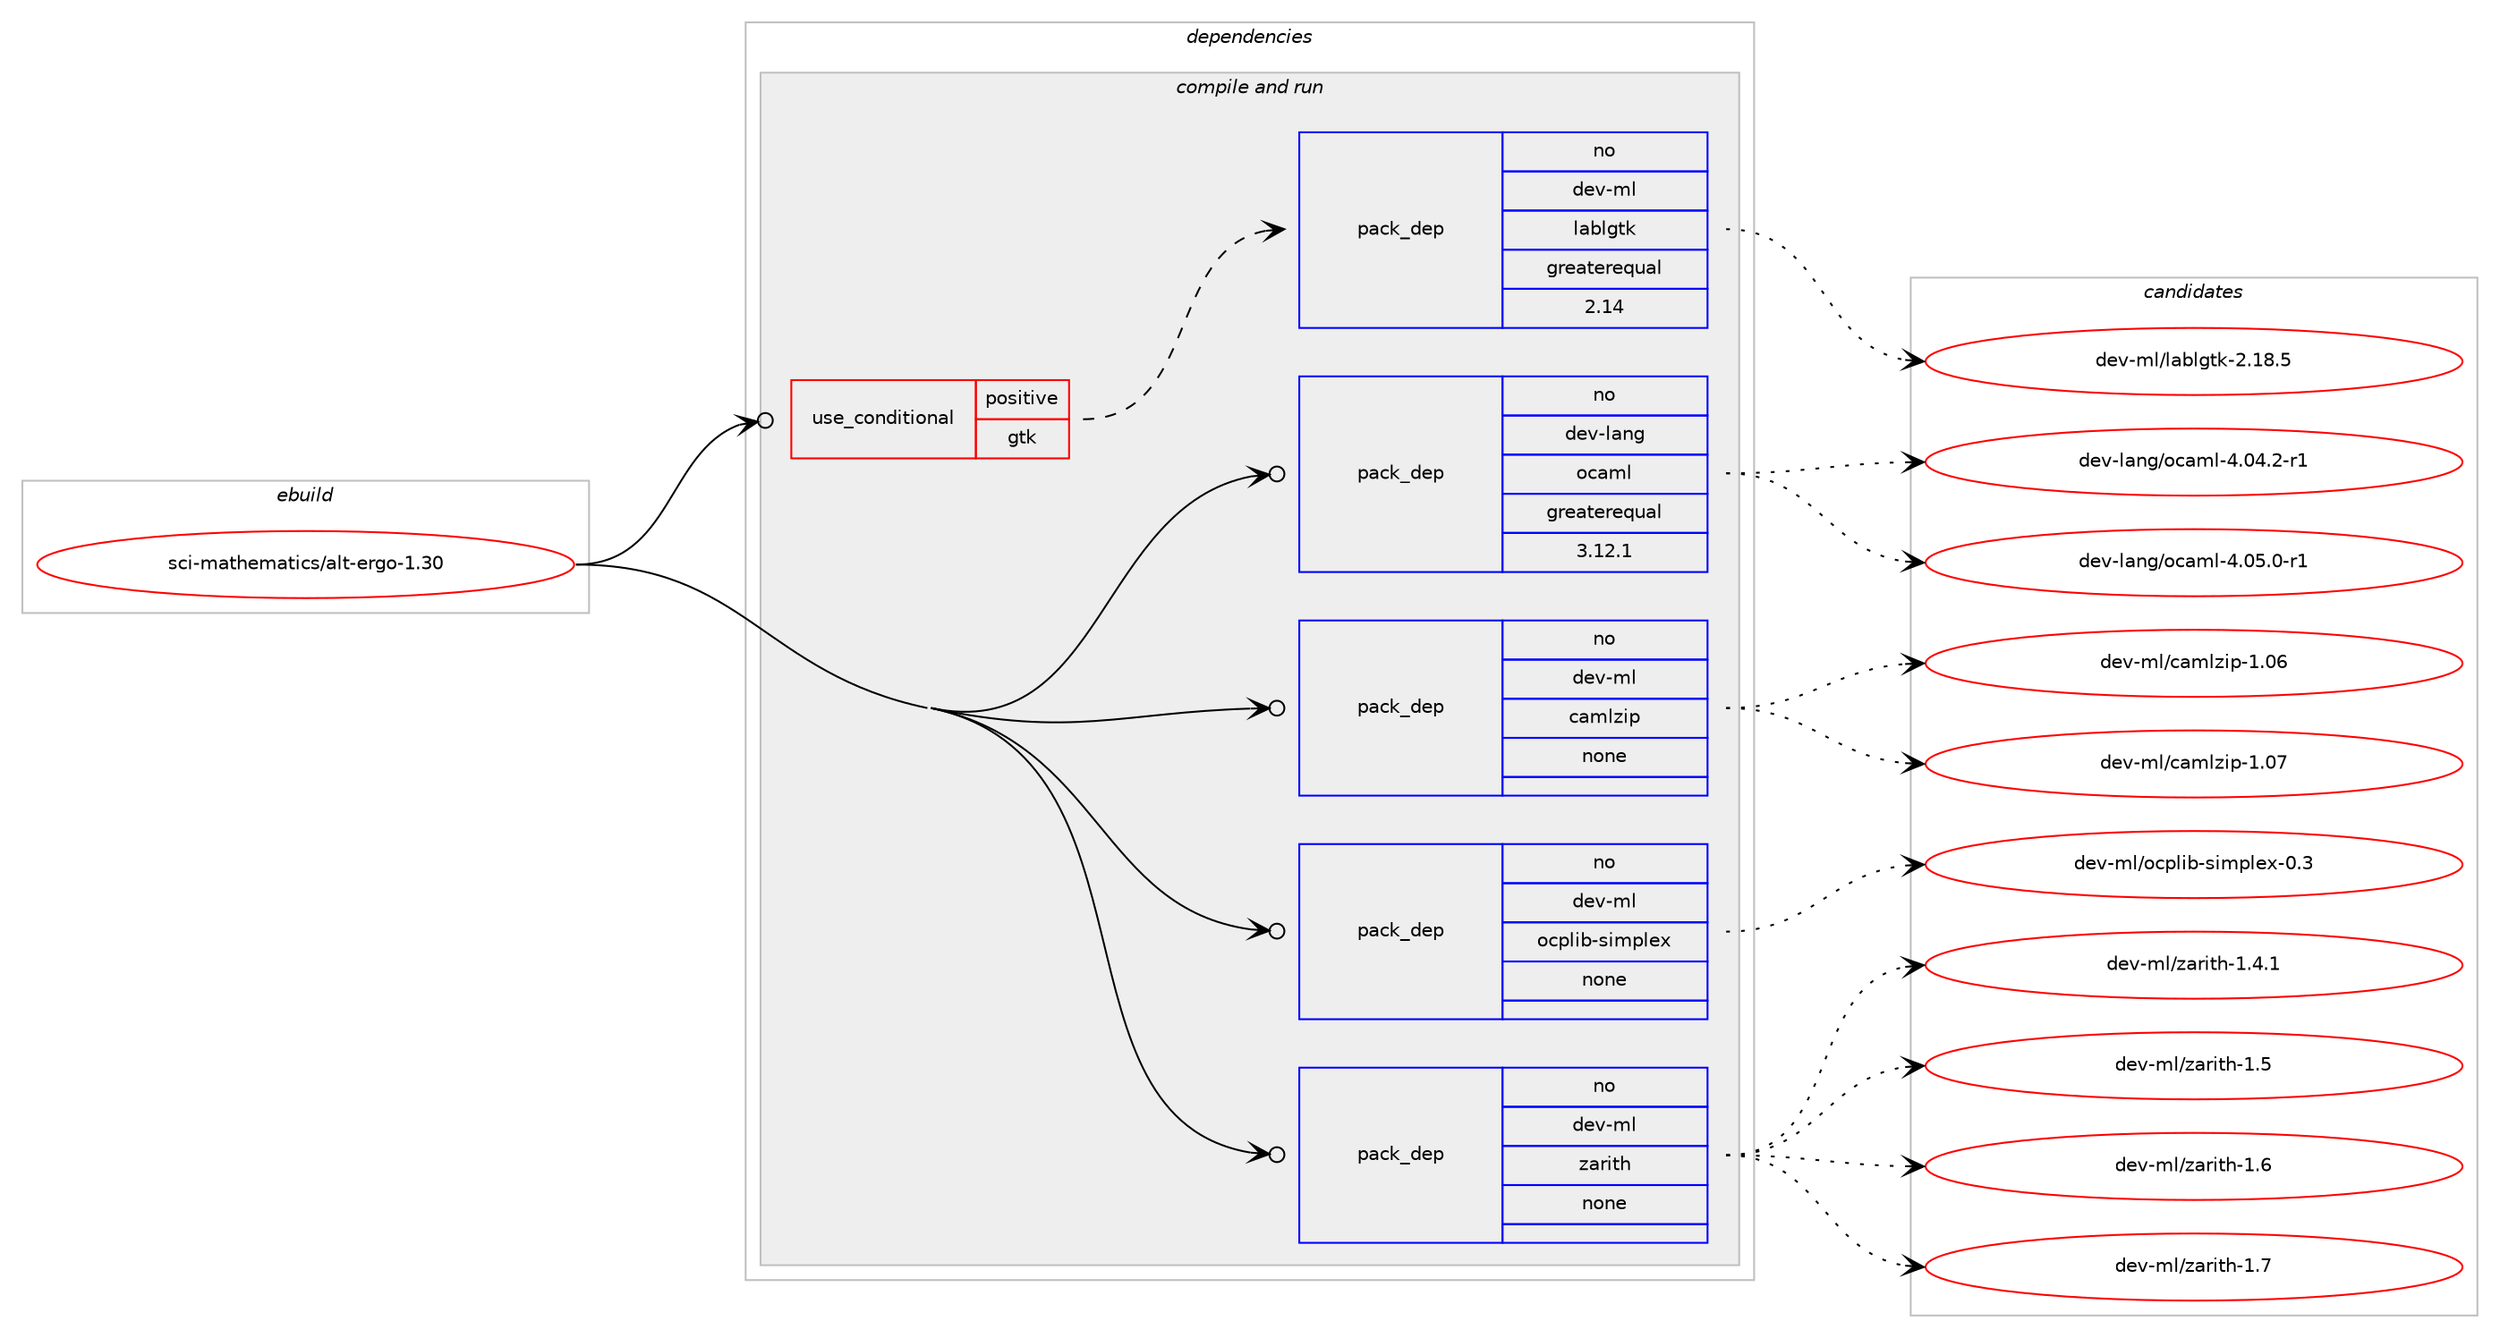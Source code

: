 digraph prolog {

# *************
# Graph options
# *************

newrank=true;
concentrate=true;
compound=true;
graph [rankdir=LR,fontname=Helvetica,fontsize=10,ranksep=1.5];#, ranksep=2.5, nodesep=0.2];
edge  [arrowhead=vee];
node  [fontname=Helvetica,fontsize=10];

# **********
# The ebuild
# **********

subgraph cluster_leftcol {
color=gray;
rank=same;
label=<<i>ebuild</i>>;
id [label="sci-mathematics/alt-ergo-1.30", color=red, width=4, href="../sci-mathematics/alt-ergo-1.30.svg"];
}

# ****************
# The dependencies
# ****************

subgraph cluster_midcol {
color=gray;
label=<<i>dependencies</i>>;
subgraph cluster_compile {
fillcolor="#eeeeee";
style=filled;
label=<<i>compile</i>>;
}
subgraph cluster_compileandrun {
fillcolor="#eeeeee";
style=filled;
label=<<i>compile and run</i>>;
subgraph cond454417 {
dependency1697790 [label=<<TABLE BORDER="0" CELLBORDER="1" CELLSPACING="0" CELLPADDING="4"><TR><TD ROWSPAN="3" CELLPADDING="10">use_conditional</TD></TR><TR><TD>positive</TD></TR><TR><TD>gtk</TD></TR></TABLE>>, shape=none, color=red];
subgraph pack1215545 {
dependency1697791 [label=<<TABLE BORDER="0" CELLBORDER="1" CELLSPACING="0" CELLPADDING="4" WIDTH="220"><TR><TD ROWSPAN="6" CELLPADDING="30">pack_dep</TD></TR><TR><TD WIDTH="110">no</TD></TR><TR><TD>dev-ml</TD></TR><TR><TD>lablgtk</TD></TR><TR><TD>greaterequal</TD></TR><TR><TD>2.14</TD></TR></TABLE>>, shape=none, color=blue];
}
dependency1697790:e -> dependency1697791:w [weight=20,style="dashed",arrowhead="vee"];
}
id:e -> dependency1697790:w [weight=20,style="solid",arrowhead="odotvee"];
subgraph pack1215546 {
dependency1697792 [label=<<TABLE BORDER="0" CELLBORDER="1" CELLSPACING="0" CELLPADDING="4" WIDTH="220"><TR><TD ROWSPAN="6" CELLPADDING="30">pack_dep</TD></TR><TR><TD WIDTH="110">no</TD></TR><TR><TD>dev-lang</TD></TR><TR><TD>ocaml</TD></TR><TR><TD>greaterequal</TD></TR><TR><TD>3.12.1</TD></TR></TABLE>>, shape=none, color=blue];
}
id:e -> dependency1697792:w [weight=20,style="solid",arrowhead="odotvee"];
subgraph pack1215547 {
dependency1697793 [label=<<TABLE BORDER="0" CELLBORDER="1" CELLSPACING="0" CELLPADDING="4" WIDTH="220"><TR><TD ROWSPAN="6" CELLPADDING="30">pack_dep</TD></TR><TR><TD WIDTH="110">no</TD></TR><TR><TD>dev-ml</TD></TR><TR><TD>camlzip</TD></TR><TR><TD>none</TD></TR><TR><TD></TD></TR></TABLE>>, shape=none, color=blue];
}
id:e -> dependency1697793:w [weight=20,style="solid",arrowhead="odotvee"];
subgraph pack1215548 {
dependency1697794 [label=<<TABLE BORDER="0" CELLBORDER="1" CELLSPACING="0" CELLPADDING="4" WIDTH="220"><TR><TD ROWSPAN="6" CELLPADDING="30">pack_dep</TD></TR><TR><TD WIDTH="110">no</TD></TR><TR><TD>dev-ml</TD></TR><TR><TD>ocplib-simplex</TD></TR><TR><TD>none</TD></TR><TR><TD></TD></TR></TABLE>>, shape=none, color=blue];
}
id:e -> dependency1697794:w [weight=20,style="solid",arrowhead="odotvee"];
subgraph pack1215549 {
dependency1697795 [label=<<TABLE BORDER="0" CELLBORDER="1" CELLSPACING="0" CELLPADDING="4" WIDTH="220"><TR><TD ROWSPAN="6" CELLPADDING="30">pack_dep</TD></TR><TR><TD WIDTH="110">no</TD></TR><TR><TD>dev-ml</TD></TR><TR><TD>zarith</TD></TR><TR><TD>none</TD></TR><TR><TD></TD></TR></TABLE>>, shape=none, color=blue];
}
id:e -> dependency1697795:w [weight=20,style="solid",arrowhead="odotvee"];
}
subgraph cluster_run {
fillcolor="#eeeeee";
style=filled;
label=<<i>run</i>>;
}
}

# **************
# The candidates
# **************

subgraph cluster_choices {
rank=same;
color=gray;
label=<<i>candidates</i>>;

subgraph choice1215545 {
color=black;
nodesep=1;
choice1001011184510910847108979810810311610745504649564653 [label="dev-ml/lablgtk-2.18.5", color=red, width=4,href="../dev-ml/lablgtk-2.18.5.svg"];
dependency1697791:e -> choice1001011184510910847108979810810311610745504649564653:w [style=dotted,weight="100"];
}
subgraph choice1215546 {
color=black;
nodesep=1;
choice1001011184510897110103471119997109108455246485246504511449 [label="dev-lang/ocaml-4.04.2-r1", color=red, width=4,href="../dev-lang/ocaml-4.04.2-r1.svg"];
choice1001011184510897110103471119997109108455246485346484511449 [label="dev-lang/ocaml-4.05.0-r1", color=red, width=4,href="../dev-lang/ocaml-4.05.0-r1.svg"];
dependency1697792:e -> choice1001011184510897110103471119997109108455246485246504511449:w [style=dotted,weight="100"];
dependency1697792:e -> choice1001011184510897110103471119997109108455246485346484511449:w [style=dotted,weight="100"];
}
subgraph choice1215547 {
color=black;
nodesep=1;
choice100101118451091084799971091081221051124549464854 [label="dev-ml/camlzip-1.06", color=red, width=4,href="../dev-ml/camlzip-1.06.svg"];
choice100101118451091084799971091081221051124549464855 [label="dev-ml/camlzip-1.07", color=red, width=4,href="../dev-ml/camlzip-1.07.svg"];
dependency1697793:e -> choice100101118451091084799971091081221051124549464854:w [style=dotted,weight="100"];
dependency1697793:e -> choice100101118451091084799971091081221051124549464855:w [style=dotted,weight="100"];
}
subgraph choice1215548 {
color=black;
nodesep=1;
choice100101118451091084711199112108105984511510510911210810112045484651 [label="dev-ml/ocplib-simplex-0.3", color=red, width=4,href="../dev-ml/ocplib-simplex-0.3.svg"];
dependency1697794:e -> choice100101118451091084711199112108105984511510510911210810112045484651:w [style=dotted,weight="100"];
}
subgraph choice1215549 {
color=black;
nodesep=1;
choice100101118451091084712297114105116104454946524649 [label="dev-ml/zarith-1.4.1", color=red, width=4,href="../dev-ml/zarith-1.4.1.svg"];
choice10010111845109108471229711410511610445494653 [label="dev-ml/zarith-1.5", color=red, width=4,href="../dev-ml/zarith-1.5.svg"];
choice10010111845109108471229711410511610445494654 [label="dev-ml/zarith-1.6", color=red, width=4,href="../dev-ml/zarith-1.6.svg"];
choice10010111845109108471229711410511610445494655 [label="dev-ml/zarith-1.7", color=red, width=4,href="../dev-ml/zarith-1.7.svg"];
dependency1697795:e -> choice100101118451091084712297114105116104454946524649:w [style=dotted,weight="100"];
dependency1697795:e -> choice10010111845109108471229711410511610445494653:w [style=dotted,weight="100"];
dependency1697795:e -> choice10010111845109108471229711410511610445494654:w [style=dotted,weight="100"];
dependency1697795:e -> choice10010111845109108471229711410511610445494655:w [style=dotted,weight="100"];
}
}

}
